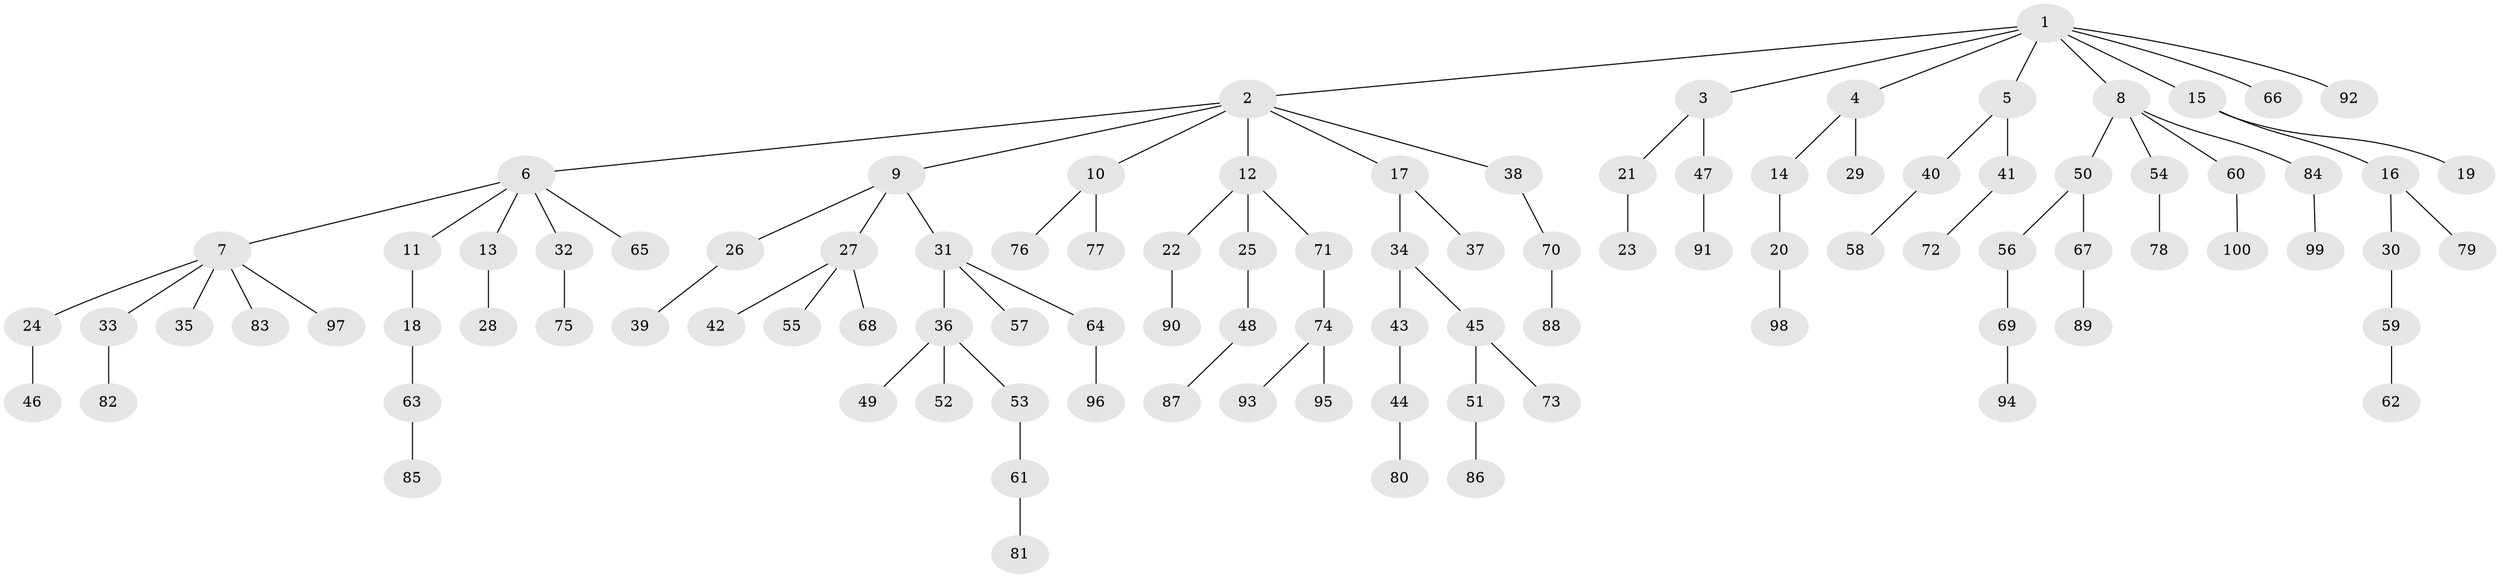 // Generated by graph-tools (version 1.1) at 2025/38/02/21/25 10:38:55]
// undirected, 100 vertices, 99 edges
graph export_dot {
graph [start="1"]
  node [color=gray90,style=filled];
  1;
  2;
  3;
  4;
  5;
  6;
  7;
  8;
  9;
  10;
  11;
  12;
  13;
  14;
  15;
  16;
  17;
  18;
  19;
  20;
  21;
  22;
  23;
  24;
  25;
  26;
  27;
  28;
  29;
  30;
  31;
  32;
  33;
  34;
  35;
  36;
  37;
  38;
  39;
  40;
  41;
  42;
  43;
  44;
  45;
  46;
  47;
  48;
  49;
  50;
  51;
  52;
  53;
  54;
  55;
  56;
  57;
  58;
  59;
  60;
  61;
  62;
  63;
  64;
  65;
  66;
  67;
  68;
  69;
  70;
  71;
  72;
  73;
  74;
  75;
  76;
  77;
  78;
  79;
  80;
  81;
  82;
  83;
  84;
  85;
  86;
  87;
  88;
  89;
  90;
  91;
  92;
  93;
  94;
  95;
  96;
  97;
  98;
  99;
  100;
  1 -- 2;
  1 -- 3;
  1 -- 4;
  1 -- 5;
  1 -- 8;
  1 -- 15;
  1 -- 66;
  1 -- 92;
  2 -- 6;
  2 -- 9;
  2 -- 10;
  2 -- 12;
  2 -- 17;
  2 -- 38;
  3 -- 21;
  3 -- 47;
  4 -- 14;
  4 -- 29;
  5 -- 40;
  5 -- 41;
  6 -- 7;
  6 -- 11;
  6 -- 13;
  6 -- 32;
  6 -- 65;
  7 -- 24;
  7 -- 33;
  7 -- 35;
  7 -- 83;
  7 -- 97;
  8 -- 50;
  8 -- 54;
  8 -- 60;
  8 -- 84;
  9 -- 26;
  9 -- 27;
  9 -- 31;
  10 -- 76;
  10 -- 77;
  11 -- 18;
  12 -- 22;
  12 -- 25;
  12 -- 71;
  13 -- 28;
  14 -- 20;
  15 -- 16;
  15 -- 19;
  16 -- 30;
  16 -- 79;
  17 -- 34;
  17 -- 37;
  18 -- 63;
  20 -- 98;
  21 -- 23;
  22 -- 90;
  24 -- 46;
  25 -- 48;
  26 -- 39;
  27 -- 42;
  27 -- 55;
  27 -- 68;
  30 -- 59;
  31 -- 36;
  31 -- 57;
  31 -- 64;
  32 -- 75;
  33 -- 82;
  34 -- 43;
  34 -- 45;
  36 -- 49;
  36 -- 52;
  36 -- 53;
  38 -- 70;
  40 -- 58;
  41 -- 72;
  43 -- 44;
  44 -- 80;
  45 -- 51;
  45 -- 73;
  47 -- 91;
  48 -- 87;
  50 -- 56;
  50 -- 67;
  51 -- 86;
  53 -- 61;
  54 -- 78;
  56 -- 69;
  59 -- 62;
  60 -- 100;
  61 -- 81;
  63 -- 85;
  64 -- 96;
  67 -- 89;
  69 -- 94;
  70 -- 88;
  71 -- 74;
  74 -- 93;
  74 -- 95;
  84 -- 99;
}
